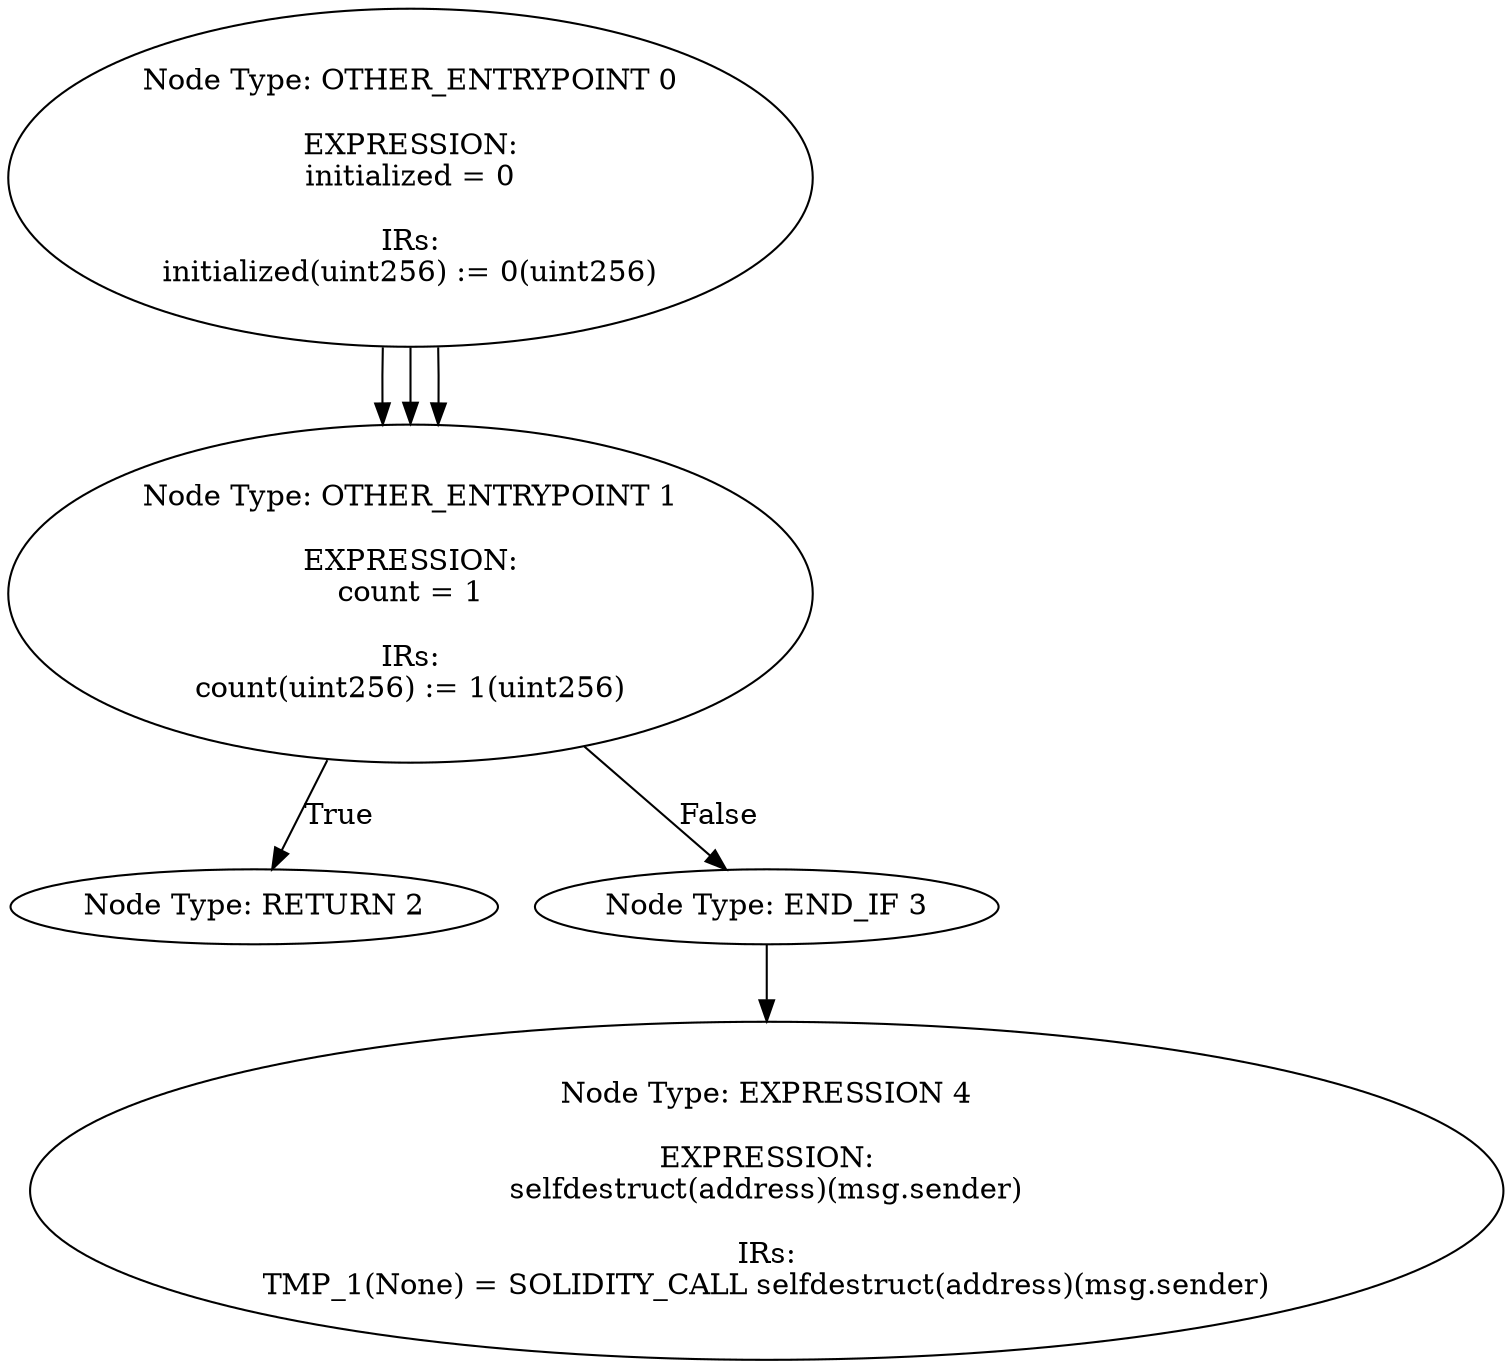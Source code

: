digraph CFG {
0[label="Node Type: ENTRY_POINT 0
"];
0->1;
1[label="Node Type: EXPRESSION 1

EXPRESSION:
initialized = 1

IRs:
initialized(uint256) := 1(uint256)"];
0[label="Node Type: ENTRY_POINT 0
"];
0->1;
1[label="Node Type: IF 1

EXPRESSION:
initialized == 0

IRs:
TMP_0(bool) = initialized == 0
CONDITION TMP_0"];
1->2[label="True"];
1->3[label="False"];
2[label="Node Type: RETURN 2
"];
3[label="Node Type: END_IF 3
"];
3->4;
4[label="Node Type: EXPRESSION 4

EXPRESSION:
selfdestruct(address)(msg.sender)

IRs:
TMP_1(None) = SOLIDITY_CALL selfdestruct(address)(msg.sender)"];
0[label="Node Type: OTHER_ENTRYPOINT 0

EXPRESSION:
initialized = 0

IRs:
initialized(uint256) := 0(uint256)"];
0->1;
1[label="Node Type: OTHER_ENTRYPOINT 1

EXPRESSION:
count = 1

IRs:
count(uint256) := 1(uint256)"];
}
